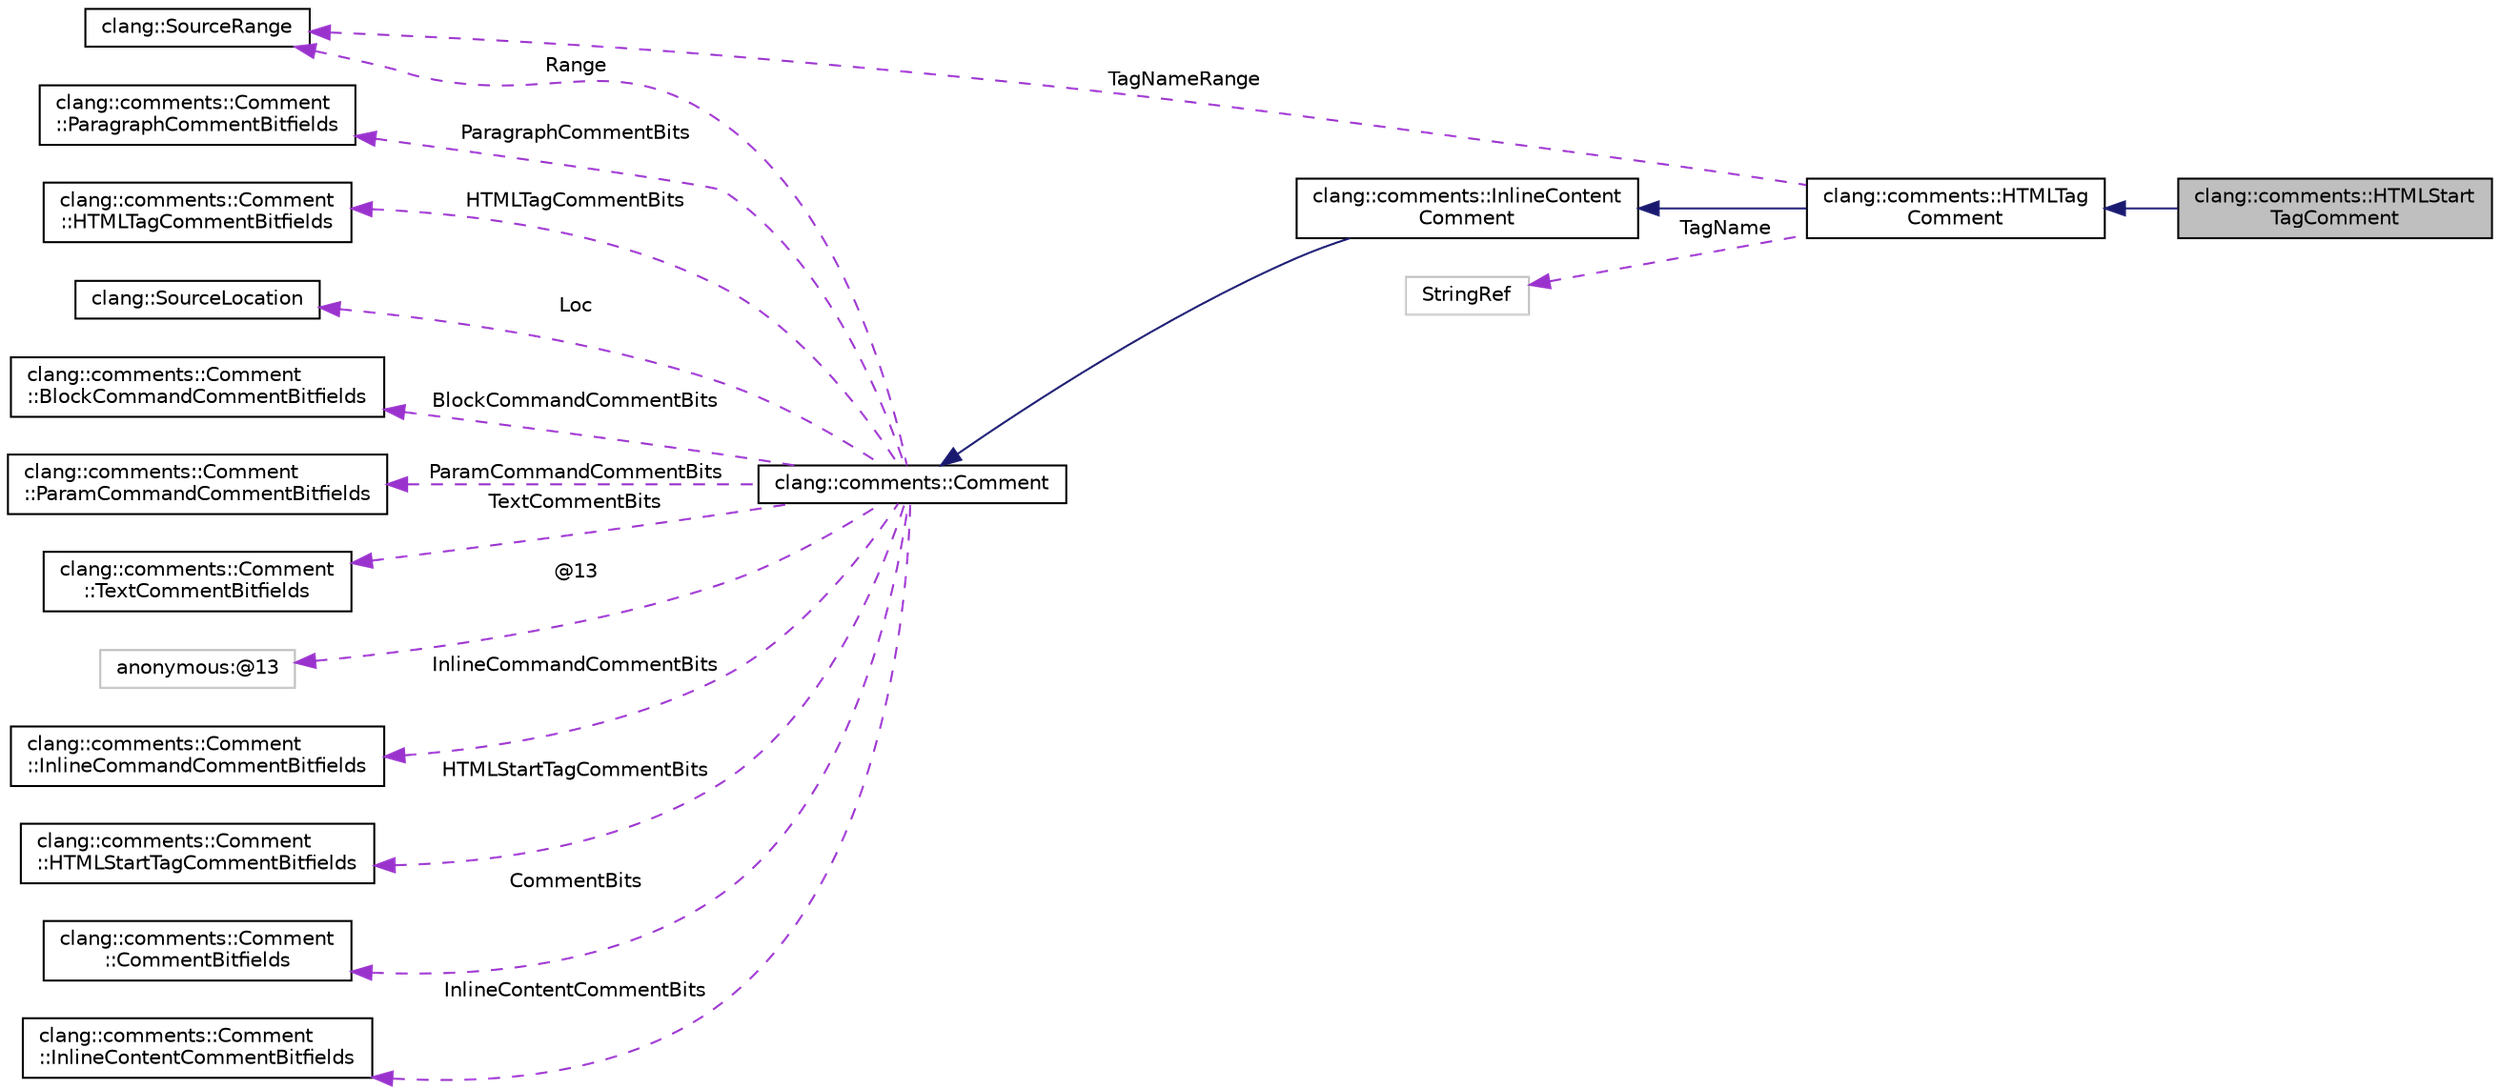 digraph "clang::comments::HTMLStartTagComment"
{
 // LATEX_PDF_SIZE
  bgcolor="transparent";
  edge [fontname="Helvetica",fontsize="10",labelfontname="Helvetica",labelfontsize="10"];
  node [fontname="Helvetica",fontsize="10",shape=record];
  rankdir="LR";
  Node1 [label="clang::comments::HTMLStart\lTagComment",height=0.2,width=0.4,color="black", fillcolor="grey75", style="filled", fontcolor="black",tooltip="An opening HTML tag with attributes."];
  Node2 -> Node1 [dir="back",color="midnightblue",fontsize="10",style="solid",fontname="Helvetica"];
  Node2 [label="clang::comments::HTMLTag\lComment",height=0.2,width=0.4,color="black",URL="$classclang_1_1comments_1_1HTMLTagComment.html",tooltip="Abstract class for opening and closing HTML tags."];
  Node3 -> Node2 [dir="back",color="midnightblue",fontsize="10",style="solid",fontname="Helvetica"];
  Node3 [label="clang::comments::InlineContent\lComment",height=0.2,width=0.4,color="black",URL="$classclang_1_1comments_1_1InlineContentComment.html",tooltip="Inline content (contained within a block)."];
  Node4 -> Node3 [dir="back",color="midnightblue",fontsize="10",style="solid",fontname="Helvetica"];
  Node4 [label="clang::comments::Comment",height=0.2,width=0.4,color="black",URL="$classclang_1_1comments_1_1Comment.html",tooltip="Any part of the comment."];
  Node5 -> Node4 [dir="back",color="darkorchid3",fontsize="10",style="dashed",label=" ParagraphCommentBits" ,fontname="Helvetica"];
  Node5 [label="clang::comments::Comment\l::ParagraphCommentBitfields",height=0.2,width=0.4,color="black",URL="$classclang_1_1comments_1_1Comment_1_1ParagraphCommentBitfields.html",tooltip=" "];
  Node6 -> Node4 [dir="back",color="darkorchid3",fontsize="10",style="dashed",label=" Range" ,fontname="Helvetica"];
  Node6 [label="clang::SourceRange",height=0.2,width=0.4,color="black",URL="$classclang_1_1SourceRange.html",tooltip="A trivial tuple used to represent a source range."];
  Node7 -> Node4 [dir="back",color="darkorchid3",fontsize="10",style="dashed",label=" Loc" ,fontname="Helvetica"];
  Node7 [label="clang::SourceLocation",height=0.2,width=0.4,color="black",URL="$classclang_1_1SourceLocation.html",tooltip="Encodes a location in the source."];
  Node8 -> Node4 [dir="back",color="darkorchid3",fontsize="10",style="dashed",label=" BlockCommandCommentBits" ,fontname="Helvetica"];
  Node8 [label="clang::comments::Comment\l::BlockCommandCommentBitfields",height=0.2,width=0.4,color="black",URL="$classclang_1_1comments_1_1Comment_1_1BlockCommandCommentBitfields.html",tooltip=" "];
  Node9 -> Node4 [dir="back",color="darkorchid3",fontsize="10",style="dashed",label=" ParamCommandCommentBits" ,fontname="Helvetica"];
  Node9 [label="clang::comments::Comment\l::ParamCommandCommentBitfields",height=0.2,width=0.4,color="black",URL="$classclang_1_1comments_1_1Comment_1_1ParamCommandCommentBitfields.html",tooltip=" "];
  Node10 -> Node4 [dir="back",color="darkorchid3",fontsize="10",style="dashed",label=" TextCommentBits" ,fontname="Helvetica"];
  Node10 [label="clang::comments::Comment\l::TextCommentBitfields",height=0.2,width=0.4,color="black",URL="$classclang_1_1comments_1_1Comment_1_1TextCommentBitfields.html",tooltip=" "];
  Node11 -> Node4 [dir="back",color="darkorchid3",fontsize="10",style="dashed",label=" @13" ,fontname="Helvetica"];
  Node11 [label="anonymous:@13",height=0.2,width=0.4,color="grey75",tooltip=" "];
  Node12 -> Node4 [dir="back",color="darkorchid3",fontsize="10",style="dashed",label=" InlineCommandCommentBits" ,fontname="Helvetica"];
  Node12 [label="clang::comments::Comment\l::InlineCommandCommentBitfields",height=0.2,width=0.4,color="black",URL="$classclang_1_1comments_1_1Comment_1_1InlineCommandCommentBitfields.html",tooltip=" "];
  Node13 -> Node4 [dir="back",color="darkorchid3",fontsize="10",style="dashed",label=" HTMLStartTagCommentBits" ,fontname="Helvetica"];
  Node13 [label="clang::comments::Comment\l::HTMLStartTagCommentBitfields",height=0.2,width=0.4,color="black",URL="$classclang_1_1comments_1_1Comment_1_1HTMLStartTagCommentBitfields.html",tooltip=" "];
  Node14 -> Node4 [dir="back",color="darkorchid3",fontsize="10",style="dashed",label=" CommentBits" ,fontname="Helvetica"];
  Node14 [label="clang::comments::Comment\l::CommentBitfields",height=0.2,width=0.4,color="black",URL="$classclang_1_1comments_1_1Comment_1_1CommentBitfields.html",tooltip=" "];
  Node15 -> Node4 [dir="back",color="darkorchid3",fontsize="10",style="dashed",label=" InlineContentCommentBits" ,fontname="Helvetica"];
  Node15 [label="clang::comments::Comment\l::InlineContentCommentBitfields",height=0.2,width=0.4,color="black",URL="$classclang_1_1comments_1_1Comment_1_1InlineContentCommentBitfields.html",tooltip=" "];
  Node16 -> Node4 [dir="back",color="darkorchid3",fontsize="10",style="dashed",label=" HTMLTagCommentBits" ,fontname="Helvetica"];
  Node16 [label="clang::comments::Comment\l::HTMLTagCommentBitfields",height=0.2,width=0.4,color="black",URL="$classclang_1_1comments_1_1Comment_1_1HTMLTagCommentBitfields.html",tooltip=" "];
  Node6 -> Node2 [dir="back",color="darkorchid3",fontsize="10",style="dashed",label=" TagNameRange" ,fontname="Helvetica"];
  Node17 -> Node2 [dir="back",color="darkorchid3",fontsize="10",style="dashed",label=" TagName" ,fontname="Helvetica"];
  Node17 [label="StringRef",height=0.2,width=0.4,color="grey75",tooltip=" "];
}
